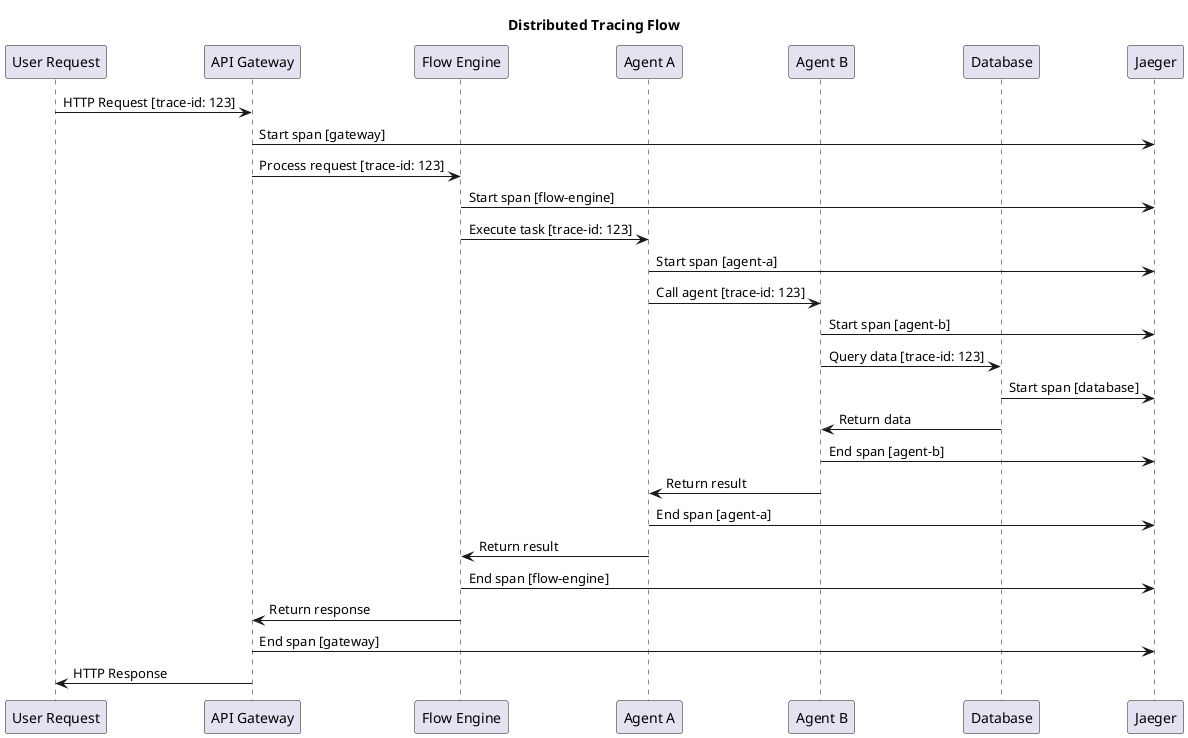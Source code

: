 @startuml
title Distributed Tracing Flow

participant "User Request" as User
participant "API Gateway" as Gateway
participant "Flow Engine" as Flow
participant "Agent A" as AgentA
participant "Agent B" as AgentB
participant "Database" as DB
participant "Jaeger" as Tracer

User -> Gateway: HTTP Request [trace-id: 123]
Gateway -> Tracer: Start span [gateway]
Gateway -> Flow: Process request [trace-id: 123]
Flow -> Tracer: Start span [flow-engine]
Flow -> AgentA: Execute task [trace-id: 123]
AgentA -> Tracer: Start span [agent-a]
AgentA -> AgentB: Call agent [trace-id: 123]
AgentB -> Tracer: Start span [agent-b]
AgentB -> DB: Query data [trace-id: 123]
DB -> Tracer: Start span [database]
DB -> AgentB: Return data
AgentB -> Tracer: End span [agent-b]
AgentB -> AgentA: Return result
AgentA -> Tracer: End span [agent-a]
AgentA -> Flow: Return result
Flow -> Tracer: End span [flow-engine]
Flow -> Gateway: Return response
Gateway -> Tracer: End span [gateway]
Gateway -> User: HTTP Response

@enduml